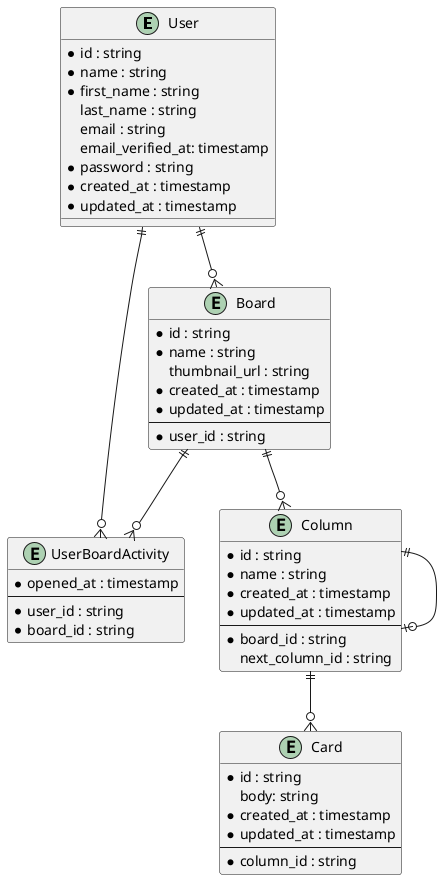 @startuml Kanban App Project Entity Relationship Diagram

entity User {
    * id : string
    * name : string
    * first_name : string
    last_name : string
    email : string
    email_verified_at: timestamp
    * password : string
    * created_at : timestamp
    * updated_at : timestamp
}

entity Board {
    * id : string
    * name : string
    thumbnail_url : string
    * created_at : timestamp
    * updated_at : timestamp
    ---
    * user_id : string
}

entity UserBoardActivity {
    * opened_at : timestamp
    ---
    * user_id : string
    * board_id : string
}

entity Column {
    * id : string
    * name : string
    * created_at : timestamp
    * updated_at : timestamp
    ---
    * board_id : string
    next_column_id : string
}

entity Card {
    * id : string
    body: string
    * created_at : timestamp
    * updated_at : timestamp
    ---
    * column_id : string
}

User ||--o{ Board
User ||--o{ UserBoardActivity
Board ||--o{ UserBoardActivity
Board ||--o{ Column
Column ||--o| Column
Column ||--o{ Card

@enduml
